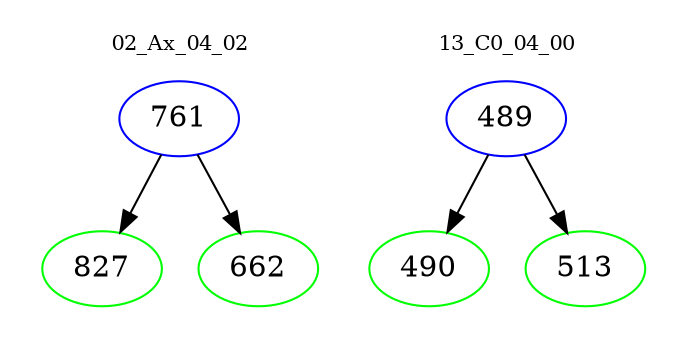 digraph{
subgraph cluster_0 {
color = white
label = "02_Ax_04_02";
fontsize=10;
T0_761 [label="761", color="blue"]
T0_761 -> T0_827 [color="black"]
T0_827 [label="827", color="green"]
T0_761 -> T0_662 [color="black"]
T0_662 [label="662", color="green"]
}
subgraph cluster_1 {
color = white
label = "13_C0_04_00";
fontsize=10;
T1_489 [label="489", color="blue"]
T1_489 -> T1_490 [color="black"]
T1_490 [label="490", color="green"]
T1_489 -> T1_513 [color="black"]
T1_513 [label="513", color="green"]
}
}
